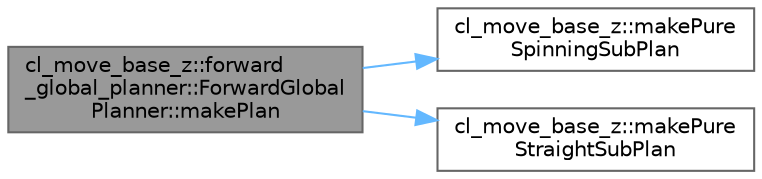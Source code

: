 digraph "cl_move_base_z::forward_global_planner::ForwardGlobalPlanner::makePlan"
{
 // LATEX_PDF_SIZE
  bgcolor="transparent";
  edge [fontname=Helvetica,fontsize=10,labelfontname=Helvetica,labelfontsize=10];
  node [fontname=Helvetica,fontsize=10,shape=box,height=0.2,width=0.4];
  rankdir="LR";
  Node1 [label="cl_move_base_z::forward\l_global_planner::ForwardGlobal\lPlanner::makePlan",height=0.2,width=0.4,color="gray40", fillcolor="grey60", style="filled", fontcolor="black",tooltip=" "];
  Node1 -> Node2 [color="steelblue1",style="solid"];
  Node2 [label="cl_move_base_z::makePure\lSpinningSubPlan",height=0.2,width=0.4,color="grey40", fillcolor="white", style="filled",URL="$namespacecl__move__base__z.html#ac774e138510eb7b5e0015be1f7709e19",tooltip=" "];
  Node1 -> Node3 [color="steelblue1",style="solid"];
  Node3 [label="cl_move_base_z::makePure\lStraightSubPlan",height=0.2,width=0.4,color="grey40", fillcolor="white", style="filled",URL="$namespacecl__move__base__z.html#a84f0875e9e553c2795894cc9c21b2b3c",tooltip=" "];
}
